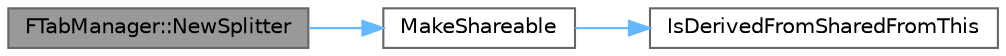 digraph "FTabManager::NewSplitter"
{
 // INTERACTIVE_SVG=YES
 // LATEX_PDF_SIZE
  bgcolor="transparent";
  edge [fontname=Helvetica,fontsize=10,labelfontname=Helvetica,labelfontsize=10];
  node [fontname=Helvetica,fontsize=10,shape=box,height=0.2,width=0.4];
  rankdir="LR";
  Node1 [id="Node000001",label="FTabManager::NewSplitter",height=0.2,width=0.4,color="gray40", fillcolor="grey60", style="filled", fontcolor="black",tooltip=" "];
  Node1 -> Node2 [id="edge1_Node000001_Node000002",color="steelblue1",style="solid",tooltip=" "];
  Node2 [id="Node000002",label="MakeShareable",height=0.2,width=0.4,color="grey40", fillcolor="white", style="filled",URL="$d2/d17/SharedPointer_8h.html#a8e889711f2d38942782279b57ea26b73",tooltip="MakeShareable utility function."];
  Node2 -> Node3 [id="edge2_Node000002_Node000003",color="steelblue1",style="solid",tooltip=" "];
  Node3 [id="Node000003",label="IsDerivedFromSharedFromThis",height=0.2,width=0.4,color="grey40", fillcolor="white", style="filled",URL="$de/d3a/SharedPointerInternals_8h.html#a814775cee105cc074718875745ffc188",tooltip=" "];
}

